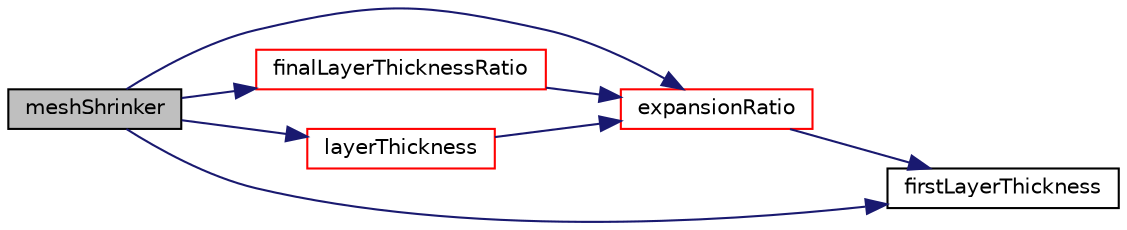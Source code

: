 digraph "meshShrinker"
{
  bgcolor="transparent";
  edge [fontname="Helvetica",fontsize="10",labelfontname="Helvetica",labelfontsize="10"];
  node [fontname="Helvetica",fontsize="10",shape=record];
  rankdir="LR";
  Node1 [label="meshShrinker",height=0.2,width=0.4,color="black", fillcolor="grey75", style="filled", fontcolor="black"];
  Node1 -> Node2 [color="midnightblue",fontsize="10",style="solid",fontname="Helvetica"];
  Node2 [label="expansionRatio",height=0.2,width=0.4,color="red",URL="$a01276.html#aafc1c35e67fd6de1eaba55bff807f1a1"];
  Node2 -> Node3 [color="midnightblue",fontsize="10",style="solid",fontname="Helvetica"];
  Node3 [label="firstLayerThickness",height=0.2,width=0.4,color="black",URL="$a01276.html#aca306b7d128cc24a8527321cb255537c",tooltip="Wanted thickness of the layer nearest to the wall. "];
  Node1 -> Node4 [color="midnightblue",fontsize="10",style="solid",fontname="Helvetica"];
  Node4 [label="finalLayerThicknessRatio",height=0.2,width=0.4,color="red",URL="$a01276.html#a4adf9e6c7faf1080cb3cac4f7c1fbe88",tooltip="Determine ratio of final layer thickness to. "];
  Node4 -> Node2 [color="midnightblue",fontsize="10",style="solid",fontname="Helvetica"];
  Node1 -> Node3 [color="midnightblue",fontsize="10",style="solid",fontname="Helvetica"];
  Node1 -> Node5 [color="midnightblue",fontsize="10",style="solid",fontname="Helvetica"];
  Node5 [label="layerThickness",height=0.2,width=0.4,color="red",URL="$a01276.html#a2df07d9fb59f89022ec3e1df23da3151",tooltip="Determine overall thickness. Uses two of the four parameters. "];
  Node5 -> Node2 [color="midnightblue",fontsize="10",style="solid",fontname="Helvetica"];
}
